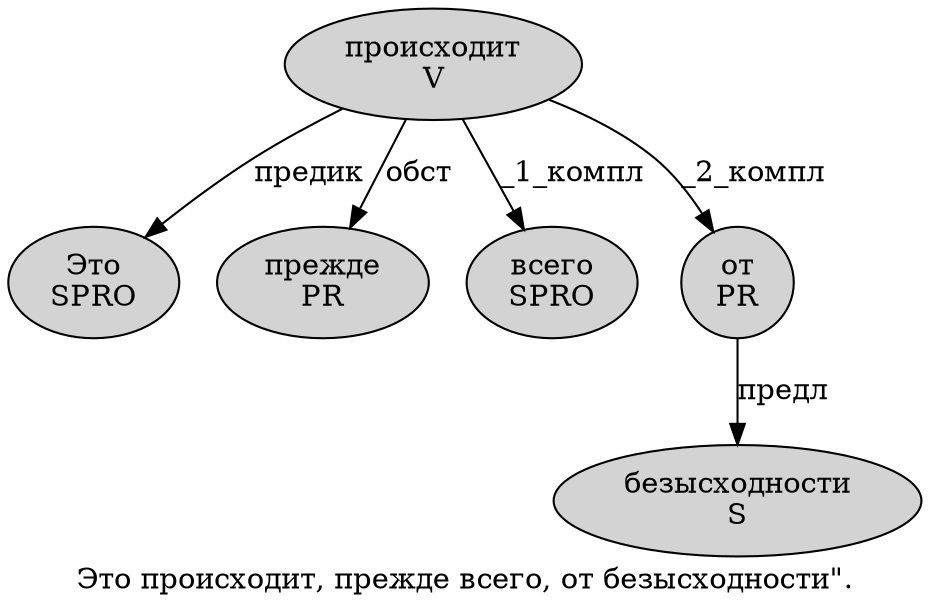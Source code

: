 digraph SENTENCE_854 {
	graph [label="Это происходит, прежде всего, от безысходности\"."]
	node [style=filled]
		0 [label="Это
SPRO" color="" fillcolor=lightgray penwidth=1 shape=ellipse]
		1 [label="происходит
V" color="" fillcolor=lightgray penwidth=1 shape=ellipse]
		3 [label="прежде
PR" color="" fillcolor=lightgray penwidth=1 shape=ellipse]
		4 [label="всего
SPRO" color="" fillcolor=lightgray penwidth=1 shape=ellipse]
		6 [label="от
PR" color="" fillcolor=lightgray penwidth=1 shape=ellipse]
		7 [label="безысходности
S" color="" fillcolor=lightgray penwidth=1 shape=ellipse]
			6 -> 7 [label="предл"]
			1 -> 0 [label="предик"]
			1 -> 3 [label="обст"]
			1 -> 4 [label="_1_компл"]
			1 -> 6 [label="_2_компл"]
}